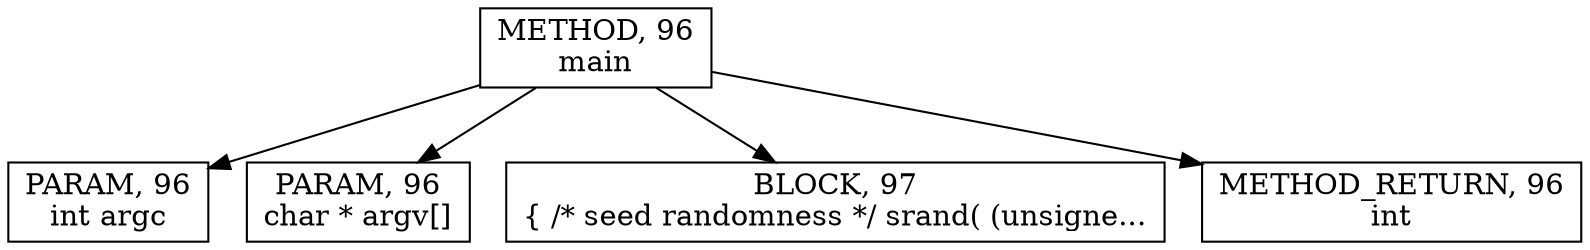 digraph "main" {  
node [shape="rect"];  
"111669149699" [label = <METHOD, 96<BR/>main> ]
"115964116992" [label = <PARAM, 96<BR/>int argc> ]
"115964116993" [label = <PARAM, 96<BR/>char * argv[]> ]
"25769803786" [label = <BLOCK, 97<BR/>{ /* seed randomness */ srand( (unsigne...> ]
"128849018883" [label = <METHOD_RETURN, 96<BR/>int> ]
  "111669149699" -> "115964116992" 
  "111669149699" -> "115964116993" 
  "111669149699" -> "25769803786" 
  "111669149699" -> "128849018883" 
}
